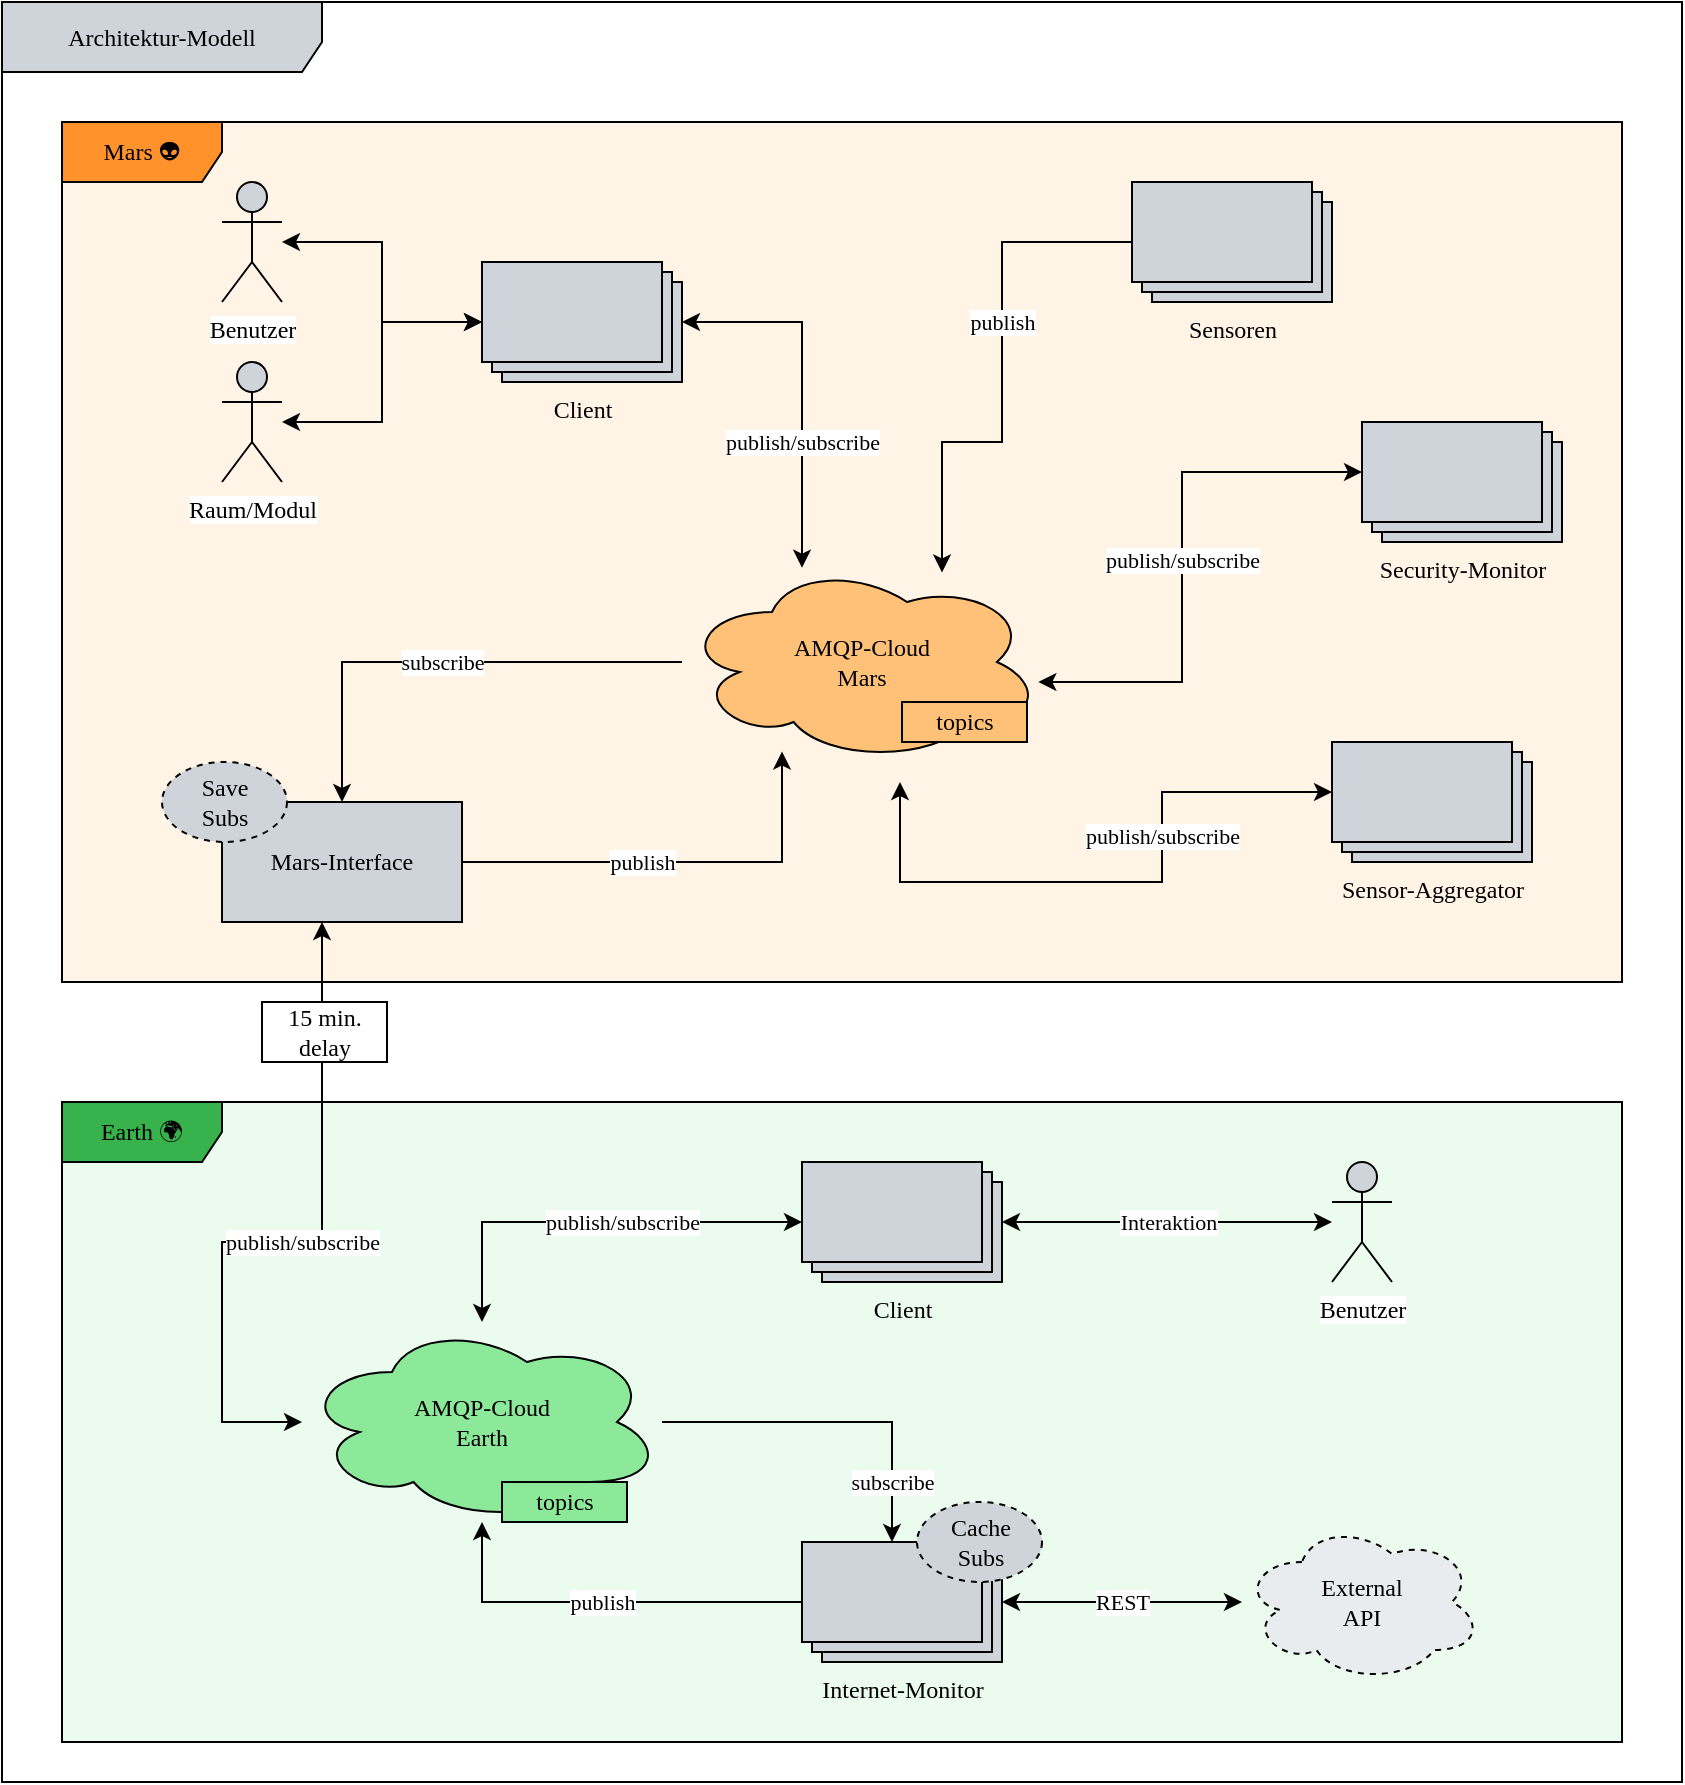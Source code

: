 <mxfile version="13.0.3" type="device"><diagram id="erU5Auw4rH4-HawhXIPo" name="Page-1"><mxGraphModel dx="1586" dy="812" grid="1" gridSize="10" guides="1" tooltips="1" connect="1" arrows="1" fold="1" page="0" pageScale="1" pageWidth="827" pageHeight="1169" background="#ffffff" math="0" shadow="0" extFonts="IBM Plex Sans^https://fonts.googleapis.com/css?family=IBM+Plex+Sans|IBM Plex Mono^https://fonts.googleapis.com/css?family=IBM+Plex+Mono"><root><mxCell id="0"/><mxCell id="1" parent="0"/><mxCell id="7pZHNMDU1ZpzEAcdujBO-29" value="Architektur-Modell" style="shape=umlFrame;whiteSpace=wrap;html=1;strokeColor=#000000;fillColor=#ced4da;gradientColor=none;fontFamily=IBM Plex Mono;width=160;height=35;" parent="1" vertex="1"><mxGeometry x="-270" y="110" width="840" height="890" as="geometry"/></mxCell><mxCell id="7pZHNMDU1ZpzEAcdujBO-2" value="Mars 👽" style="shape=umlFrame;whiteSpace=wrap;html=1;fillColor=#ff922b;strokeColor=#000000;gradientColor=none;fontFamily=IBM Plex Mono;FType=g;width=80;height=30;comic=0;shadow=0;swimlaneFillColor=#fff4e6;" parent="1" vertex="1"><mxGeometry x="-240" y="170" width="780" height="430" as="geometry"/></mxCell><mxCell id="7pZHNMDU1ZpzEAcdujBO-39" value="subscribe" style="edgeStyle=orthogonalEdgeStyle;rounded=0;orthogonalLoop=1;jettySize=auto;html=1;entryX=0.5;entryY=0;entryDx=0;entryDy=0;startArrow=none;startFill=0;endArrow=classic;endFill=1;fontFamily=IBM Plex Mono;" parent="1" source="7pZHNMDU1ZpzEAcdujBO-1" target="7pZHNMDU1ZpzEAcdujBO-6" edge="1"><mxGeometry relative="1" as="geometry"/></mxCell><mxCell id="7pZHNMDU1ZpzEAcdujBO-1" value="AMQP-Cloud&lt;br&gt;Mars" style="ellipse;shape=cloud;whiteSpace=wrap;html=1;fontFamily=IBM Plex Sans;FType=g;fillColor=#ffc078;" parent="1" vertex="1"><mxGeometry x="70" y="390" width="180" height="100" as="geometry"/></mxCell><mxCell id="7pZHNMDU1ZpzEAcdujBO-3" value="Earth 🌍" style="shape=umlFrame;whiteSpace=wrap;html=1;fillColor=#37b24d;strokeColor=#000000;gradientColor=none;fontFamily=IBM Plex Mono;FType=g;width=80;height=30;swimlaneFillColor=#ebfbee;" parent="1" vertex="1"><mxGeometry x="-240" y="660" width="780" height="320" as="geometry"/></mxCell><mxCell id="7pZHNMDU1ZpzEAcdujBO-8" value="&lt;font face=&quot;IBM Plex Mono&quot;&gt;subscribe&lt;/font&gt;" style="edgeStyle=orthogonalEdgeStyle;rounded=0;orthogonalLoop=1;jettySize=auto;html=1;entryX=0;entryY=0;entryDx=45;entryDy=0;entryPerimeter=0;" parent="1" source="7pZHNMDU1ZpzEAcdujBO-4" target="7pZHNMDU1ZpzEAcdujBO-5" edge="1"><mxGeometry x="0.657" relative="1" as="geometry"><mxPoint as="offset"/></mxGeometry></mxCell><mxCell id="7pZHNMDU1ZpzEAcdujBO-4" value="AMQP-Cloud&lt;br&gt;Earth" style="ellipse;shape=cloud;whiteSpace=wrap;html=1;fontFamily=IBM Plex Sans;FType=g;fillColor=#8ce99a;" parent="1" vertex="1"><mxGeometry x="-120" y="770" width="180" height="100" as="geometry"/></mxCell><mxCell id="7pZHNMDU1ZpzEAcdujBO-9" value="&lt;font face=&quot;IBM Plex Mono&quot;&gt;publish&lt;/font&gt;" style="edgeStyle=orthogonalEdgeStyle;rounded=0;orthogonalLoop=1;jettySize=auto;html=1;" parent="1" source="7pZHNMDU1ZpzEAcdujBO-5" target="7pZHNMDU1ZpzEAcdujBO-4" edge="1"><mxGeometry relative="1" as="geometry"><Array as="points"><mxPoint x="-30" y="910"/></Array></mxGeometry></mxCell><mxCell id="7pZHNMDU1ZpzEAcdujBO-11" value="&lt;font face=&quot;IBM Plex Mono&quot;&gt;REST&lt;/font&gt;" style="edgeStyle=orthogonalEdgeStyle;rounded=0;orthogonalLoop=1;jettySize=auto;html=1;startArrow=classic;startFill=1;" parent="1" source="7pZHNMDU1ZpzEAcdujBO-5" target="7pZHNMDU1ZpzEAcdujBO-10" edge="1"><mxGeometry relative="1" as="geometry"/></mxCell><mxCell id="7pZHNMDU1ZpzEAcdujBO-5" value="&lt;font face=&quot;IBM Plex Mono&quot;&gt;Internet-Monitor&lt;/font&gt;" style="verticalLabelPosition=bottom;verticalAlign=top;html=1;shape=mxgraph.basic.layered_rect;dx=10;outlineConnect=0;fillColor=#ced4da;" parent="1" vertex="1"><mxGeometry x="130" y="880" width="100" height="60" as="geometry"/></mxCell><mxCell id="7pZHNMDU1ZpzEAcdujBO-7" value="&lt;font face=&quot;IBM Plex Mono&quot;&gt;publish/subscribe&lt;/font&gt;" style="edgeStyle=orthogonalEdgeStyle;rounded=0;orthogonalLoop=1;jettySize=auto;html=1;startArrow=classic;startFill=1;" parent="1" source="7pZHNMDU1ZpzEAcdujBO-6" target="7pZHNMDU1ZpzEAcdujBO-4" edge="1"><mxGeometry relative="1" as="geometry"><Array as="points"><mxPoint x="-110" y="730"/><mxPoint x="-160" y="730"/><mxPoint x="-160" y="820"/></Array></mxGeometry></mxCell><mxCell id="7pZHNMDU1ZpzEAcdujBO-40" value="publish" style="edgeStyle=orthogonalEdgeStyle;rounded=0;orthogonalLoop=1;jettySize=auto;html=1;startArrow=none;startFill=0;endArrow=classic;endFill=1;fontFamily=IBM Plex Mono;" parent="1" source="7pZHNMDU1ZpzEAcdujBO-6" target="7pZHNMDU1ZpzEAcdujBO-1" edge="1"><mxGeometry x="-0.164" relative="1" as="geometry"><Array as="points"><mxPoint x="120" y="540"/></Array><mxPoint as="offset"/></mxGeometry></mxCell><mxCell id="7pZHNMDU1ZpzEAcdujBO-6" value="&lt;font face=&quot;IBM Plex Mono&quot;&gt;Mars-Interface&lt;br&gt;&lt;/font&gt;" style="rounded=0;whiteSpace=wrap;html=1;fillColor=#CED4DA;" parent="1" vertex="1"><mxGeometry x="-160" y="510" width="120" height="60" as="geometry"/></mxCell><mxCell id="7pZHNMDU1ZpzEAcdujBO-10" value="External&lt;br&gt;API" style="ellipse;shape=cloud;whiteSpace=wrap;html=1;fontFamily=IBM Plex Sans;FType=g;dashed=1;gradientColor=none;fillColor=#e9ecef;" parent="1" vertex="1"><mxGeometry x="350" y="870" width="120" height="80" as="geometry"/></mxCell><mxCell id="7pZHNMDU1ZpzEAcdujBO-13" value="&lt;font face=&quot;IBM Plex Sans&quot;&gt;Save&lt;br&gt;Subs&lt;/font&gt;" style="ellipse;whiteSpace=wrap;html=1;strokeWidth=1;fillColor=#CED4DA;dashed=1;" parent="1" vertex="1"><mxGeometry x="-190" y="490" width="62.5" height="40" as="geometry"/></mxCell><mxCell id="7pZHNMDU1ZpzEAcdujBO-14" value="&lt;font face=&quot;IBM Plex Sans&quot;&gt;Cache&lt;br&gt;Subs&lt;/font&gt;" style="ellipse;whiteSpace=wrap;html=1;strokeWidth=1;fillColor=#CED4DA;dashed=1;" parent="1" vertex="1"><mxGeometry x="187.5" y="860" width="62.5" height="40" as="geometry"/></mxCell><mxCell id="7pZHNMDU1ZpzEAcdujBO-21" value="&lt;font face=&quot;IBM Plex Mono&quot;&gt;publish/subscribe&lt;/font&gt;" style="edgeStyle=orthogonalEdgeStyle;rounded=0;orthogonalLoop=1;jettySize=auto;html=1;startArrow=classic;startFill=1;" parent="1" source="7pZHNMDU1ZpzEAcdujBO-16" target="7pZHNMDU1ZpzEAcdujBO-4" edge="1"><mxGeometry x="-0.143" relative="1" as="geometry"><mxPoint as="offset"/></mxGeometry></mxCell><mxCell id="7pZHNMDU1ZpzEAcdujBO-16" value="&lt;font face=&quot;IBM Plex Mono&quot;&gt;Client&lt;/font&gt;" style="verticalLabelPosition=bottom;verticalAlign=top;html=1;shape=mxgraph.basic.layered_rect;dx=10;outlineConnect=0;fillColor=#ced4da;" parent="1" vertex="1"><mxGeometry x="130" y="690" width="100" height="60" as="geometry"/></mxCell><mxCell id="7pZHNMDU1ZpzEAcdujBO-20" value="&lt;font face=&quot;IBM Plex Mono&quot;&gt;Interaktion&lt;/font&gt;" style="edgeStyle=orthogonalEdgeStyle;rounded=0;orthogonalLoop=1;jettySize=auto;html=1;startArrow=classic;startFill=1;" parent="1" source="7pZHNMDU1ZpzEAcdujBO-17" target="7pZHNMDU1ZpzEAcdujBO-16" edge="1"><mxGeometry relative="1" as="geometry"/></mxCell><mxCell id="7pZHNMDU1ZpzEAcdujBO-17" value="&lt;font face=&quot;IBM Plex Sans&quot;&gt;Benutzer&lt;/font&gt;" style="shape=umlActor;verticalLabelPosition=bottom;labelBackgroundColor=#ffffff;verticalAlign=top;html=1;strokeColor=#000000;fillColor=#CED4DA;gradientColor=none;" parent="1" vertex="1"><mxGeometry x="395" y="690" width="30" height="60" as="geometry"/></mxCell><mxCell id="7pZHNMDU1ZpzEAcdujBO-22" value="&lt;font face=&quot;IBM Plex Mono&quot;&gt;topics&lt;/font&gt;" style="rounded=0;whiteSpace=wrap;html=1;fillColor=#8CE99A;" parent="1" vertex="1"><mxGeometry x="-20" y="850" width="62.5" height="20" as="geometry"/></mxCell><mxCell id="7pZHNMDU1ZpzEAcdujBO-23" value="&lt;font face=&quot;IBM Plex Mono&quot;&gt;topics&lt;/font&gt;" style="rounded=0;whiteSpace=wrap;html=1;fillColor=#ffc078;" parent="1" vertex="1"><mxGeometry x="180" y="460" width="62.5" height="20" as="geometry"/></mxCell><mxCell id="7pZHNMDU1ZpzEAcdujBO-24" value="&lt;font face=&quot;IBM Plex Mono&quot;&gt;15 min. delay&lt;/font&gt;" style="rounded=0;whiteSpace=wrap;html=1;fillColor=#ffffff;" parent="1" vertex="1"><mxGeometry x="-140" y="610" width="62.5" height="30" as="geometry"/></mxCell><mxCell id="7pZHNMDU1ZpzEAcdujBO-38" value="publish" style="edgeStyle=orthogonalEdgeStyle;rounded=0;orthogonalLoop=1;jettySize=auto;html=1;startArrow=none;startFill=0;fontFamily=IBM Plex Mono;endArrow=classic;endFill=1;" parent="1" source="7pZHNMDU1ZpzEAcdujBO-30" target="7pZHNMDU1ZpzEAcdujBO-1" edge="1"><mxGeometry x="-0.193" relative="1" as="geometry"><Array as="points"><mxPoint x="230" y="230"/><mxPoint x="230" y="330"/><mxPoint x="200" y="330"/></Array><mxPoint x="204" y="390" as="targetPoint"/><mxPoint as="offset"/></mxGeometry></mxCell><mxCell id="7pZHNMDU1ZpzEAcdujBO-30" value="&lt;font face=&quot;IBM Plex Mono&quot;&gt;Sensoren&lt;/font&gt;" style="verticalLabelPosition=bottom;verticalAlign=top;html=1;shape=mxgraph.basic.layered_rect;dx=10;outlineConnect=0;fillColor=#ced4da;" parent="1" vertex="1"><mxGeometry x="295" y="200" width="100" height="60" as="geometry"/></mxCell><mxCell id="7pZHNMDU1ZpzEAcdujBO-42" value="publish/subscribe" style="edgeStyle=orthogonalEdgeStyle;rounded=0;orthogonalLoop=1;jettySize=auto;html=1;startArrow=classic;startFill=1;endArrow=classic;endFill=1;fontFamily=IBM Plex Mono;" parent="1" source="7pZHNMDU1ZpzEAcdujBO-41" target="7pZHNMDU1ZpzEAcdujBO-1" edge="1"><mxGeometry x="0.312" relative="1" as="geometry"><Array as="points"><mxPoint x="130" y="270"/></Array><mxPoint as="offset"/></mxGeometry></mxCell><mxCell id="7pZHNMDU1ZpzEAcdujBO-41" value="&lt;font face=&quot;IBM Plex Mono&quot;&gt;Client&lt;/font&gt;" style="verticalLabelPosition=bottom;verticalAlign=top;html=1;shape=mxgraph.basic.layered_rect;dx=10;outlineConnect=0;fillColor=#ced4da;" parent="1" vertex="1"><mxGeometry x="-30" y="240" width="100" height="60" as="geometry"/></mxCell><mxCell id="7pZHNMDU1ZpzEAcdujBO-47" style="edgeStyle=orthogonalEdgeStyle;rounded=0;orthogonalLoop=1;jettySize=auto;html=1;startArrow=classic;startFill=1;endArrow=classic;endFill=1;fontFamily=IBM Plex Mono;" parent="1" source="7pZHNMDU1ZpzEAcdujBO-45" target="7pZHNMDU1ZpzEAcdujBO-41" edge="1"><mxGeometry relative="1" as="geometry"/></mxCell><mxCell id="7pZHNMDU1ZpzEAcdujBO-45" value="&lt;font face=&quot;IBM Plex Sans&quot;&gt;Benutzer&lt;/font&gt;" style="shape=umlActor;verticalLabelPosition=bottom;labelBackgroundColor=#ffffff;verticalAlign=top;html=1;strokeColor=#000000;fillColor=#CED4DA;gradientColor=none;" parent="1" vertex="1"><mxGeometry x="-160" y="200" width="30" height="60" as="geometry"/></mxCell><mxCell id="7pZHNMDU1ZpzEAcdujBO-50" style="edgeStyle=orthogonalEdgeStyle;rounded=0;orthogonalLoop=1;jettySize=auto;html=1;startArrow=classic;startFill=1;endArrow=classic;endFill=1;fontFamily=IBM Plex Mono;" parent="1" source="7pZHNMDU1ZpzEAcdujBO-46" target="7pZHNMDU1ZpzEAcdujBO-41" edge="1"><mxGeometry relative="1" as="geometry"/></mxCell><mxCell id="7pZHNMDU1ZpzEAcdujBO-46" value="&lt;font face=&quot;IBM Plex Sans&quot;&gt;Raum/Modul&lt;/font&gt;" style="shape=umlActor;verticalLabelPosition=bottom;labelBackgroundColor=#ffffff;verticalAlign=top;html=1;strokeColor=#000000;fillColor=#CED4DA;gradientColor=none;" parent="1" vertex="1"><mxGeometry x="-160" y="290" width="30" height="60" as="geometry"/></mxCell><mxCell id="KLy78zCyUsj3wXBEh1w2-14" value="&lt;span style=&quot;caret-color: rgb(0, 0, 0); font-family: &amp;quot;IBM Plex Mono&amp;quot;; font-size: 11px; font-style: normal; font-variant-caps: normal; font-weight: normal; letter-spacing: normal; text-align: center; text-indent: 0px; text-transform: none; word-spacing: 0px; -webkit-text-stroke-width: 0px; background-color: rgb(255, 255, 255); text-decoration: none; float: none; display: inline !important;&quot;&gt;publish/subscribe&lt;/span&gt;" style="edgeStyle=orthogonalEdgeStyle;rounded=0;orthogonalLoop=1;jettySize=auto;html=1;exitX=0;exitY=0;exitDx=0;exitDy=25;exitPerimeter=0;startArrow=classic;startFill=1;" edge="1" parent="1" source="KLy78zCyUsj3wXBEh1w2-1"><mxGeometry x="-0.315" relative="1" as="geometry"><mxPoint x="179" y="500" as="targetPoint"/><Array as="points"><mxPoint x="310" y="505"/><mxPoint x="310" y="550"/><mxPoint x="179" y="550"/></Array><mxPoint as="offset"/></mxGeometry></mxCell><mxCell id="KLy78zCyUsj3wXBEh1w2-1" value="&lt;font face=&quot;IBM Plex Mono&quot;&gt;Sensor-Aggregator&lt;/font&gt;" style="verticalLabelPosition=bottom;verticalAlign=top;html=1;shape=mxgraph.basic.layered_rect;dx=10;outlineConnect=0;fillColor=#ced4da;" vertex="1" parent="1"><mxGeometry x="395" y="480" width="100" height="60" as="geometry"/></mxCell><mxCell id="KLy78zCyUsj3wXBEh1w2-10" value="&lt;span style=&quot;caret-color: rgb(0, 0, 0); font-family: &amp;quot;IBM Plex Mono&amp;quot;; font-size: 11px; font-style: normal; font-variant-caps: normal; font-weight: normal; letter-spacing: normal; text-align: center; text-indent: 0px; text-transform: none; word-spacing: 0px; -webkit-text-stroke-width: 0px; background-color: rgb(255, 255, 255); text-decoration: none; float: none; display: inline !important;&quot;&gt;publish/subscribe&lt;/span&gt;" style="edgeStyle=orthogonalEdgeStyle;rounded=0;orthogonalLoop=1;jettySize=auto;html=1;exitX=0;exitY=0;exitDx=0;exitDy=25;exitPerimeter=0;strokeColor=#000000;startArrow=classic;startFill=1;" edge="1" parent="1" source="KLy78zCyUsj3wXBEh1w2-6" target="7pZHNMDU1ZpzEAcdujBO-1"><mxGeometry relative="1" as="geometry"><mxPoint x="250" y="480" as="targetPoint"/><Array as="points"><mxPoint x="320" y="345"/><mxPoint x="320" y="450"/></Array></mxGeometry></mxCell><mxCell id="KLy78zCyUsj3wXBEh1w2-6" value="&lt;font face=&quot;IBM Plex Mono&quot;&gt;Security-Monitor&lt;/font&gt;" style="verticalLabelPosition=bottom;verticalAlign=top;html=1;shape=mxgraph.basic.layered_rect;dx=10;outlineConnect=0;fillColor=#ced4da;" vertex="1" parent="1"><mxGeometry x="410" y="320" width="100" height="60" as="geometry"/></mxCell></root></mxGraphModel></diagram></mxfile>